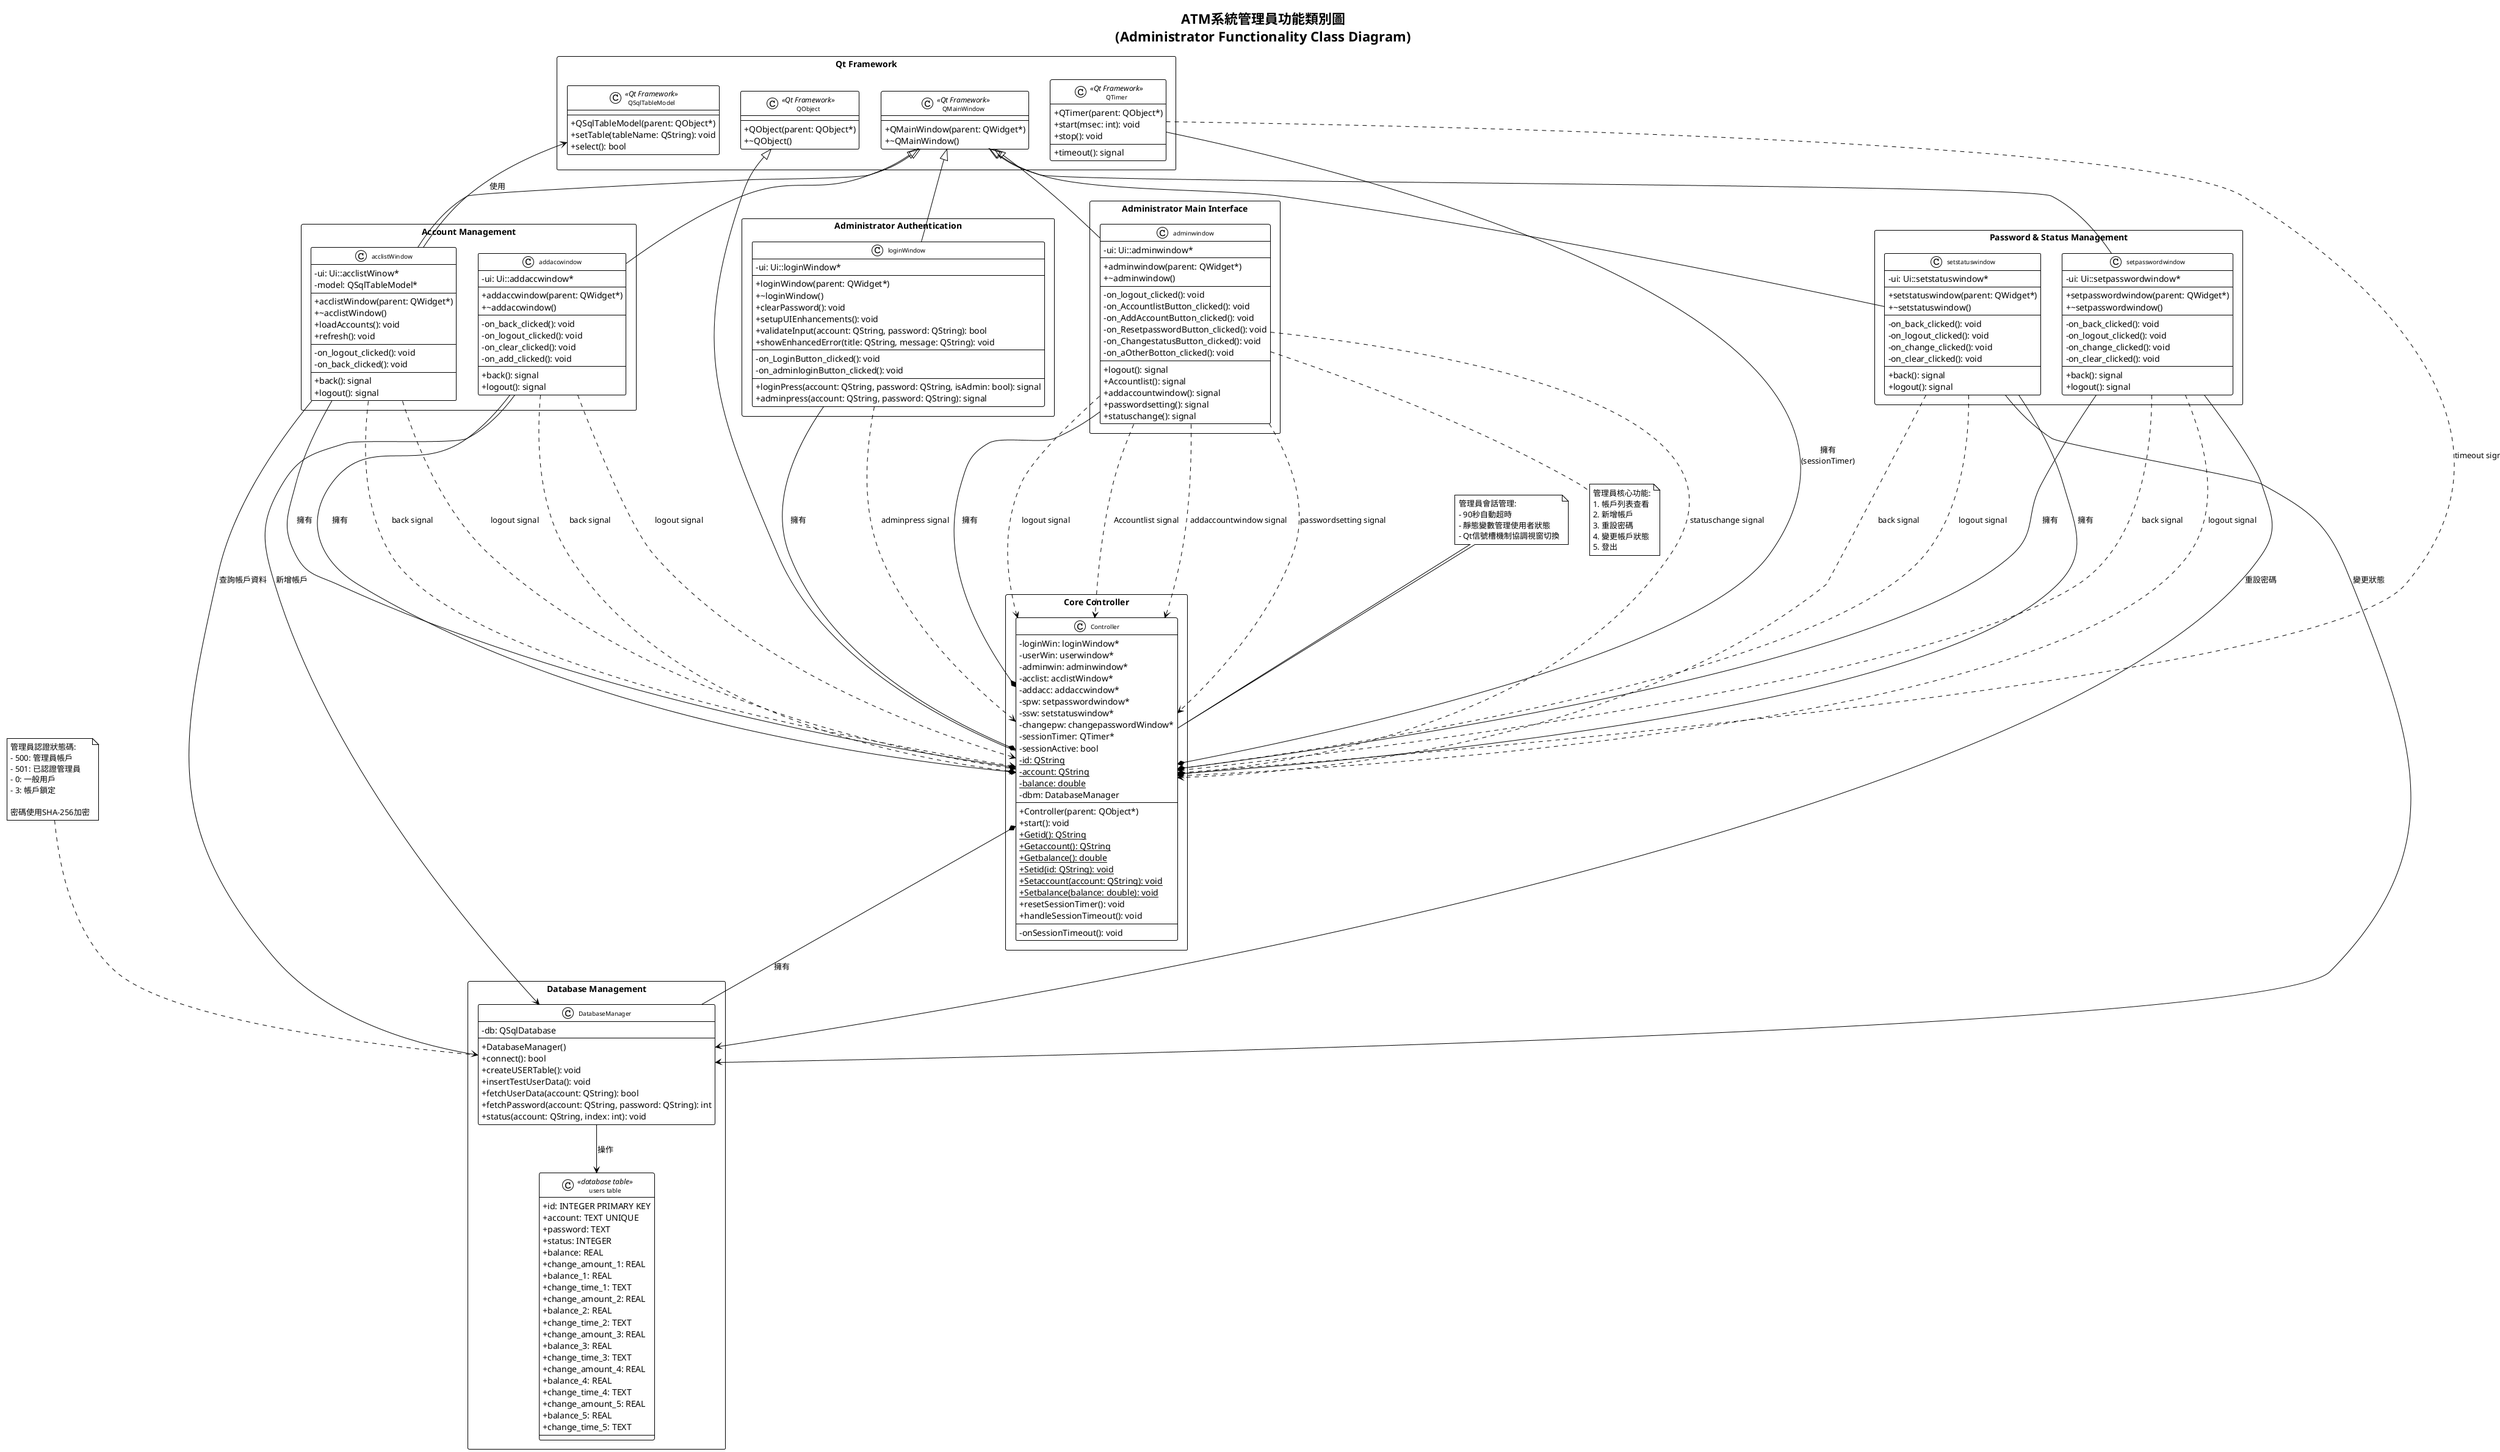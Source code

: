 @startuml ATM Administrator System Class Diagram
!theme plain
skinparam classAttributeIconSize 0
skinparam classFontSize 10
skinparam packageStyle rectangle

title ATM系統管理員功能類別圖\n(Administrator Functionality Class Diagram)

' ===== 核心控制器類別 =====
package "Core Controller" {
    class Controller {
        - loginWin: loginWindow*
        - userWin: userwindow*
        - adminwin: adminwindow*
        - acclist: acclistWindow*
        - addacc: addaccwindow*
        - spw: setpasswordwindow*
        - ssw: setstatuswindow*
        - changepw: changepasswordWindow*
        - sessionTimer: QTimer*
        - sessionActive: bool
        - {static} id: QString
        - {static} account: QString
        - {static} balance: double
        - dbm: DatabaseManager
        --
        + Controller(parent: QObject*)
        + start(): void
        + {static} Getid(): QString
        + {static} Getaccount(): QString
        + {static} Getbalance(): double
        + {static} Setid(id: QString): void
        + {static} Setaccount(account: QString): void
        + {static} Setbalance(balance: double): void
        + resetSessionTimer(): void
        + handleSessionTimeout(): void
        --
        - onSessionTimeout(): void
    }
}

' ===== 管理員認證類別 =====
package "Administrator Authentication" {
    class loginWindow {
        - ui: Ui::loginWindow*
        --
        + loginWindow(parent: QWidget*)
        + ~loginWindow()
        + clearPassword(): void
        + setupUIEnhancements(): void
        + validateInput(account: QString, password: QString): bool
        + showEnhancedError(title: QString, message: QString): void
        --
        - on_LoginButton_clicked(): void
        - on_adminloginButton_clicked(): void
        --
        + loginPress(account: QString, password: QString, isAdmin: bool): signal
        + adminpress(account: QString, password: QString): signal
    }
}

' ===== 管理員主視窗類別 =====
package "Administrator Main Interface" {
    class adminwindow {
        - ui: Ui::adminwindow*
        --
        + adminwindow(parent: QWidget*)
        + ~adminwindow()
        --
        - on_logout_clicked(): void
        - on_AccountlistButton_clicked(): void
        - on_AddAccountButton_clicked(): void
        - on_ResetpasswordButton_clicked(): void
        - on_ChangestatusButton_clicked(): void
        - on_aOtherBotton_clicked(): void
        --
        + logout(): signal
        + Accountlist(): signal
        + addaccountwindow(): signal
        + passwordsetting(): signal
        + statuschange(): signal
    }
}

' ===== 帳戶管理類別 =====
package "Account Management" {
    class acclistWindow {
        - ui: Ui::acclistWinow*
        - model: QSqlTableModel*
        --
        + acclistWindow(parent: QWidget*)
        + ~acclistWindow()
        + loadAccounts(): void
        + refresh(): void
        --
        - on_logout_clicked(): void
        - on_back_clicked(): void
        --
        + back(): signal
        + logout(): signal
    }

    class addaccwindow {
        - ui: Ui::addaccwindow*
        --
        + addaccwindow(parent: QWidget*)
        + ~addaccwindow()
        --
        - on_back_clicked(): void
        - on_logout_clicked(): void
        - on_clear_clicked(): void
        - on_add_clicked(): void
        --
        + back(): signal
        + logout(): signal
    }
}

' ===== 密碼與狀態管理類別 =====
package "Password & Status Management" {
    class setpasswordwindow {
        - ui: Ui::setpasswordwindow*
        --
        + setpasswordwindow(parent: QWidget*)
        + ~setpasswordwindow()
        --
        - on_back_clicked(): void
        - on_logout_clicked(): void
        - on_change_clicked(): void
        - on_clear_clicked(): void
        --
        + back(): signal
        + logout(): signal
    }

    class setstatuswindow {
        - ui: Ui::setstatuswindow*
        --
        + setstatuswindow(parent: QWidget*)
        + ~setstatuswindow()
        --
        - on_back_clicked(): void
        - on_logout_clicked(): void
        - on_change_clicked(): void
        - on_clear_clicked(): void
        --
        + back(): signal
        + logout(): signal
    }
}

' ===== 資料庫管理類別 =====
package "Database Management" {
    class DatabaseManager {
        - db: QSqlDatabase
        --
        + DatabaseManager()
        + connect(): bool
        + createUSERTable(): void
        + insertTestUserData(): void
        + fetchUserData(account: QString): bool
        + fetchPassword(account: QString, password: QString): int
        + status(account: QString, index: int): void
    }

    class "users table" as users <<database table>> {
        + id: INTEGER PRIMARY KEY
        + account: TEXT UNIQUE
        + password: TEXT
        + status: INTEGER
        + balance: REAL
        + change_amount_1: REAL
        + balance_1: REAL
        + change_time_1: TEXT
        + change_amount_2: REAL
        + balance_2: REAL
        + change_time_2: TEXT
        + change_amount_3: REAL
        + balance_3: REAL
        + change_time_3: TEXT
        + change_amount_4: REAL
        + balance_4: REAL
        + change_time_4: TEXT
        + change_amount_5: REAL
        + balance_5: REAL
        + change_time_5: TEXT
    }
}

' ===== Qt基礎類別 =====
package "Qt Framework" {
    class QObject <<Qt Framework>> {
        + QObject(parent: QObject*)
        + ~QObject()
    }

    class QMainWindow <<Qt Framework>> {
        + QMainWindow(parent: QWidget*)
        + ~QMainWindow()
    }

    class QSqlTableModel <<Qt Framework>> {
        + QSqlTableModel(parent: QObject*)
        + setTable(tableName: QString): void
        + select(): bool
    }

    class QTimer <<Qt Framework>> {
        + QTimer(parent: QObject*)
        + start(msec: int): void
        + stop(): void
        --
        + timeout(): signal
    }
}

' ===== 繼承關係 =====
QObject <|-- Controller
QMainWindow <|-- loginWindow
QMainWindow <|-- adminwindow
QMainWindow <|-- acclistWindow
QMainWindow <|-- addaccwindow
QMainWindow <|-- setpasswordwindow
QMainWindow <|-- setstatuswindow

' ===== 組合關係 (Controller擁有所有視窗) =====
Controller *-- loginWindow : "擁有"
Controller *-- adminwindow : "擁有"
Controller *-- acclistWindow : "擁有"
Controller *-- addaccwindow : "擁有"
Controller *-- setpasswordwindow : "擁有"
Controller *-- setstatuswindow : "擁有"
Controller *-- DatabaseManager : "擁有"
Controller *-- QTimer : "擁有\n(sessionTimer)"

' ===== 使用關係 (資料庫操作) =====
acclistWindow --> QSqlTableModel : "使用"
acclistWindow --> DatabaseManager : "查詢帳戶資料"
addaccwindow --> DatabaseManager : "新增帳戶"
setpasswordwindow --> DatabaseManager : "重設密碼"
setstatuswindow --> DatabaseManager : "變更狀態"
DatabaseManager --> users : "操作"

' ===== 信號槽連接關係 (管理員功能流程) =====
loginWindow -.-> Controller : "adminpress signal"
adminwindow -.-> Controller : "logout signal"
adminwindow -.-> Controller : "Accountlist signal"
adminwindow -.-> Controller : "addaccountwindow signal"
adminwindow -.-> Controller : "passwordsetting signal"
adminwindow -.-> Controller : "statuschange signal"

acclistWindow -.-> Controller : "back signal"
acclistWindow -.-> Controller : "logout signal"

addaccwindow -.-> Controller : "back signal"
addaccwindow -.-> Controller : "logout signal"

setpasswordwindow -.-> Controller : "back signal"
setpasswordwindow -.-> Controller : "logout signal"

setstatuswindow -.-> Controller : "back signal"
setstatuswindow -.-> Controller : "logout signal"

QTimer -.-> Controller : "timeout signal"

' ===== 管理員認證狀態說明 =====
note top of DatabaseManager
  管理員認證狀態碼:
  - 500: 管理員帳戶
  - 501: 已認證管理員
  - 0: 一般用戶
  - 3: 帳戶鎖定
  
  密碼使用SHA-256加密
end note

note top of Controller
  管理員會話管理:
  - 90秒自動超時
  - 靜態變數管理使用者狀態
  - Qt信號槽機制協調視窗切換
end note

note bottom of adminwindow
  管理員核心功能:
  1. 帳戶列表查看
  2. 新增帳戶
  3. 重設密碼
  4. 變更帳戶狀態
  5. 登出
end note

@enduml
